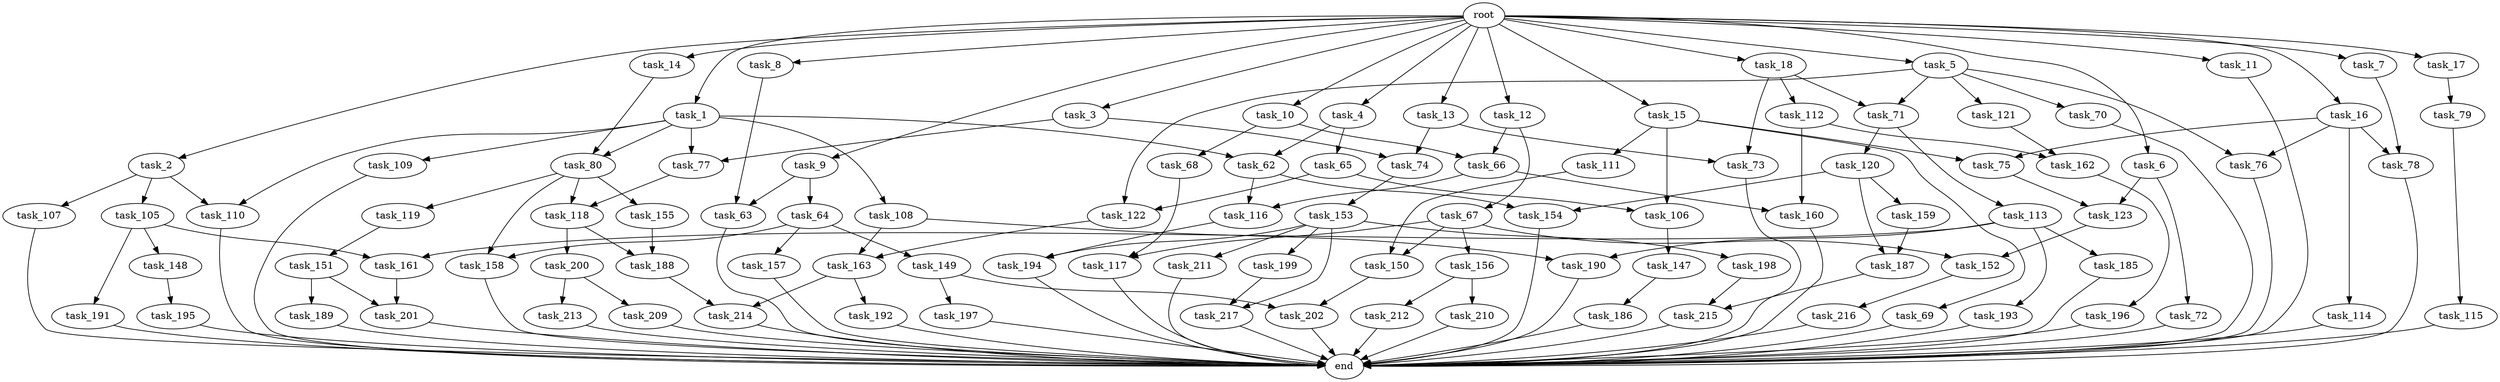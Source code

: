digraph G {
  task_67 [size="3435973836.800000"];
  task_193 [size="7730941132.800000"];
  task_12 [size="102.400000"];
  task_201 [size="84181359001.600006"];
  task_5 [size="102.400000"];
  task_211 [size="30923764531.200001"];
  task_217 [size="100502234726.400009"];
  task_63 [size="38654705664.000000"];
  task_196 [size="30923764531.200001"];
  task_17 [size="102.400000"];
  task_2 [size="102.400000"];
  task_121 [size="54975581388.800003"];
  task_216 [size="3435973836.800000"];
  task_197 [size="21474836480.000000"];
  task_79 [size="21474836480.000000"];
  task_198 [size="30923764531.200001"];
  task_77 [size="100502234726.400009"];
  task_163 [size="107374182400.000000"];
  task_11 [size="102.400000"];
  task_150 [size="27487790694.400002"];
  task_15 [size="102.400000"];
  task_191 [size="30923764531.200001"];
  task_64 [size="30923764531.200001"];
  task_156 [size="13743895347.200001"];
  end [size="0.000000"];
  root [size="0.000000"];
  task_72 [size="21474836480.000000"];
  task_69 [size="30923764531.200001"];
  task_119 [size="69578470195.199997"];
  task_74 [size="100502234726.400009"];
  task_152 [size="44667659878.400002"];
  task_190 [size="93630287052.800003"];
  task_114 [size="54975581388.800003"];
  task_8 [size="102.400000"];
  task_155 [size="69578470195.199997"];
  task_18 [size="102.400000"];
  task_215 [size="52398601011.200005"];
  task_109 [size="69578470195.199997"];
  task_122 [size="140874927308.800018"];
  task_194 [size="52398601011.200005"];
  task_105 [size="69578470195.199997"];
  task_106 [size="116823110451.200012"];
  task_66 [size="89335319756.800003"];
  task_186 [size="30923764531.200001"];
  task_214 [size="127990025420.800003"];
  task_188 [size="6871947673.600000"];
  task_116 [size="91053306675.200012"];
  task_199 [size="30923764531.200001"];
  task_148 [size="30923764531.200001"];
  task_213 [size="13743895347.200001"];
  task_1 [size="102.400000"];
  task_3 [size="102.400000"];
  task_185 [size="7730941132.800000"];
  task_200 [size="3435973836.800000"];
  task_212 [size="7730941132.800000"];
  task_157 [size="13743895347.200001"];
  task_189 [size="42090679500.800003"];
  task_75 [size="85899345920.000000"];
  task_9 [size="102.400000"];
  task_149 [size="13743895347.200001"];
  task_4 [size="102.400000"];
  task_187 [size="34359738368.000000"];
  task_7 [size="102.400000"];
  task_111 [size="30923764531.200001"];
  task_123 [size="24910810316.800003"];
  task_117 [size="17179869184.000000"];
  task_16 [size="102.400000"];
  task_68 [size="85899345920.000000"];
  task_159 [size="30923764531.200001"];
  task_154 [size="52398601011.200005"];
  task_6 [size="102.400000"];
  task_160 [size="139156940390.399994"];
  task_62 [size="111669149696.000000"];
  task_192 [size="42090679500.800003"];
  task_112 [size="42090679500.800003"];
  task_65 [size="42090679500.800003"];
  task_115 [size="13743895347.200001"];
  task_113 [size="42090679500.800003"];
  task_158 [size="83322365542.400009"];
  task_202 [size="76450417868.800003"];
  task_118 [size="91053306675.200012"];
  task_80 [size="73014444032.000000"];
  task_210 [size="7730941132.800000"];
  task_73 [size="111669149696.000000"];
  task_162 [size="91053306675.200012"];
  task_13 [size="102.400000"];
  task_120 [size="42090679500.800003"];
  task_209 [size="13743895347.200001"];
  task_151 [size="69578470195.199997"];
  task_76 [size="109951162777.600006"];
  task_147 [size="21474836480.000000"];
  task_70 [size="54975581388.800003"];
  task_161 [size="38654705664.000000"];
  task_71 [size="97066260889.600006"];
  task_78 [size="62706522521.600006"];
  task_10 [size="102.400000"];
  task_14 [size="102.400000"];
  task_110 [size="139156940390.399994"];
  task_108 [size="69578470195.199997"];
  task_195 [size="42090679500.800003"];
  task_153 [size="69578470195.199997"];
  task_107 [size="69578470195.199997"];

  task_67 -> task_152 [size="134217728.000000"];
  task_67 -> task_150 [size="134217728.000000"];
  task_67 -> task_117 [size="134217728.000000"];
  task_67 -> task_156 [size="134217728.000000"];
  task_193 -> end [size="1.000000"];
  task_12 -> task_67 [size="33554432.000000"];
  task_12 -> task_66 [size="33554432.000000"];
  task_201 -> end [size="1.000000"];
  task_5 -> task_71 [size="536870912.000000"];
  task_5 -> task_121 [size="536870912.000000"];
  task_5 -> task_76 [size="536870912.000000"];
  task_5 -> task_70 [size="536870912.000000"];
  task_5 -> task_122 [size="536870912.000000"];
  task_211 -> end [size="1.000000"];
  task_217 -> end [size="1.000000"];
  task_63 -> end [size="1.000000"];
  task_196 -> end [size="1.000000"];
  task_17 -> task_79 [size="209715200.000000"];
  task_2 -> task_110 [size="679477248.000000"];
  task_2 -> task_105 [size="679477248.000000"];
  task_2 -> task_107 [size="679477248.000000"];
  task_121 -> task_162 [size="209715200.000000"];
  task_216 -> end [size="1.000000"];
  task_197 -> end [size="1.000000"];
  task_79 -> task_115 [size="134217728.000000"];
  task_198 -> task_215 [size="301989888.000000"];
  task_77 -> task_118 [size="209715200.000000"];
  task_163 -> task_214 [size="411041792.000000"];
  task_163 -> task_192 [size="411041792.000000"];
  task_11 -> end [size="1.000000"];
  task_150 -> task_202 [size="536870912.000000"];
  task_15 -> task_106 [size="301989888.000000"];
  task_15 -> task_75 [size="301989888.000000"];
  task_15 -> task_111 [size="301989888.000000"];
  task_15 -> task_69 [size="301989888.000000"];
  task_191 -> end [size="1.000000"];
  task_64 -> task_149 [size="134217728.000000"];
  task_64 -> task_157 [size="134217728.000000"];
  task_64 -> task_158 [size="134217728.000000"];
  task_156 -> task_210 [size="75497472.000000"];
  task_156 -> task_212 [size="75497472.000000"];
  root -> task_7 [size="1.000000"];
  root -> task_8 [size="1.000000"];
  root -> task_12 [size="1.000000"];
  root -> task_18 [size="1.000000"];
  root -> task_1 [size="1.000000"];
  root -> task_3 [size="1.000000"];
  root -> task_16 [size="1.000000"];
  root -> task_5 [size="1.000000"];
  root -> task_10 [size="1.000000"];
  root -> task_6 [size="1.000000"];
  root -> task_17 [size="1.000000"];
  root -> task_9 [size="1.000000"];
  root -> task_11 [size="1.000000"];
  root -> task_4 [size="1.000000"];
  root -> task_13 [size="1.000000"];
  root -> task_2 [size="1.000000"];
  root -> task_14 [size="1.000000"];
  root -> task_15 [size="1.000000"];
  task_72 -> end [size="1.000000"];
  task_69 -> end [size="1.000000"];
  task_119 -> task_151 [size="679477248.000000"];
  task_74 -> task_153 [size="679477248.000000"];
  task_152 -> task_216 [size="33554432.000000"];
  task_190 -> end [size="1.000000"];
  task_114 -> end [size="1.000000"];
  task_8 -> task_63 [size="75497472.000000"];
  task_155 -> task_188 [size="33554432.000000"];
  task_18 -> task_112 [size="411041792.000000"];
  task_18 -> task_73 [size="411041792.000000"];
  task_18 -> task_71 [size="411041792.000000"];
  task_215 -> end [size="1.000000"];
  task_109 -> end [size="1.000000"];
  task_122 -> task_163 [size="209715200.000000"];
  task_194 -> end [size="1.000000"];
  task_105 -> task_148 [size="301989888.000000"];
  task_105 -> task_191 [size="301989888.000000"];
  task_105 -> task_161 [size="301989888.000000"];
  task_106 -> task_147 [size="209715200.000000"];
  task_66 -> task_116 [size="679477248.000000"];
  task_66 -> task_160 [size="679477248.000000"];
  task_186 -> end [size="1.000000"];
  task_214 -> end [size="1.000000"];
  task_188 -> task_214 [size="838860800.000000"];
  task_116 -> task_194 [size="209715200.000000"];
  task_199 -> task_217 [size="679477248.000000"];
  task_148 -> task_195 [size="411041792.000000"];
  task_213 -> end [size="1.000000"];
  task_1 -> task_77 [size="679477248.000000"];
  task_1 -> task_110 [size="679477248.000000"];
  task_1 -> task_109 [size="679477248.000000"];
  task_1 -> task_108 [size="679477248.000000"];
  task_1 -> task_80 [size="679477248.000000"];
  task_1 -> task_62 [size="679477248.000000"];
  task_3 -> task_77 [size="301989888.000000"];
  task_3 -> task_74 [size="301989888.000000"];
  task_185 -> end [size="1.000000"];
  task_200 -> task_209 [size="134217728.000000"];
  task_200 -> task_213 [size="134217728.000000"];
  task_212 -> end [size="1.000000"];
  task_157 -> end [size="1.000000"];
  task_189 -> end [size="1.000000"];
  task_75 -> task_123 [size="33554432.000000"];
  task_9 -> task_63 [size="301989888.000000"];
  task_9 -> task_64 [size="301989888.000000"];
  task_149 -> task_202 [size="209715200.000000"];
  task_149 -> task_197 [size="209715200.000000"];
  task_4 -> task_65 [size="411041792.000000"];
  task_4 -> task_62 [size="411041792.000000"];
  task_187 -> task_215 [size="209715200.000000"];
  task_7 -> task_78 [size="75497472.000000"];
  task_111 -> task_150 [size="134217728.000000"];
  task_123 -> task_152 [size="301989888.000000"];
  task_117 -> end [size="1.000000"];
  task_16 -> task_114 [size="536870912.000000"];
  task_16 -> task_75 [size="536870912.000000"];
  task_16 -> task_76 [size="536870912.000000"];
  task_16 -> task_78 [size="536870912.000000"];
  task_68 -> task_117 [size="33554432.000000"];
  task_159 -> task_187 [size="33554432.000000"];
  task_154 -> end [size="1.000000"];
  task_6 -> task_123 [size="209715200.000000"];
  task_6 -> task_72 [size="209715200.000000"];
  task_160 -> end [size="1.000000"];
  task_62 -> task_116 [size="209715200.000000"];
  task_62 -> task_154 [size="209715200.000000"];
  task_192 -> end [size="1.000000"];
  task_112 -> task_160 [size="679477248.000000"];
  task_112 -> task_162 [size="679477248.000000"];
  task_65 -> task_106 [size="838860800.000000"];
  task_65 -> task_122 [size="838860800.000000"];
  task_115 -> end [size="1.000000"];
  task_113 -> task_190 [size="75497472.000000"];
  task_113 -> task_161 [size="75497472.000000"];
  task_113 -> task_193 [size="75497472.000000"];
  task_113 -> task_185 [size="75497472.000000"];
  task_158 -> end [size="1.000000"];
  task_202 -> end [size="1.000000"];
  task_118 -> task_188 [size="33554432.000000"];
  task_118 -> task_200 [size="33554432.000000"];
  task_80 -> task_118 [size="679477248.000000"];
  task_80 -> task_119 [size="679477248.000000"];
  task_80 -> task_155 [size="679477248.000000"];
  task_80 -> task_158 [size="679477248.000000"];
  task_210 -> end [size="1.000000"];
  task_73 -> end [size="1.000000"];
  task_162 -> task_196 [size="301989888.000000"];
  task_13 -> task_73 [size="679477248.000000"];
  task_13 -> task_74 [size="679477248.000000"];
  task_120 -> task_154 [size="301989888.000000"];
  task_120 -> task_187 [size="301989888.000000"];
  task_120 -> task_159 [size="301989888.000000"];
  task_209 -> end [size="1.000000"];
  task_151 -> task_189 [size="411041792.000000"];
  task_151 -> task_201 [size="411041792.000000"];
  task_76 -> end [size="1.000000"];
  task_147 -> task_186 [size="301989888.000000"];
  task_70 -> end [size="1.000000"];
  task_161 -> task_201 [size="411041792.000000"];
  task_71 -> task_120 [size="411041792.000000"];
  task_71 -> task_113 [size="411041792.000000"];
  task_78 -> end [size="1.000000"];
  task_10 -> task_66 [size="838860800.000000"];
  task_10 -> task_68 [size="838860800.000000"];
  task_14 -> task_80 [size="33554432.000000"];
  task_110 -> end [size="1.000000"];
  task_108 -> task_190 [size="838860800.000000"];
  task_108 -> task_163 [size="838860800.000000"];
  task_195 -> end [size="1.000000"];
  task_153 -> task_198 [size="301989888.000000"];
  task_153 -> task_199 [size="301989888.000000"];
  task_153 -> task_194 [size="301989888.000000"];
  task_153 -> task_217 [size="301989888.000000"];
  task_153 -> task_211 [size="301989888.000000"];
  task_107 -> end [size="1.000000"];
}
